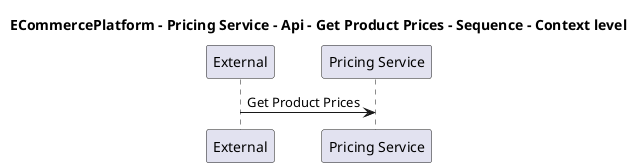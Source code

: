 @startuml

title ECommercePlatform - Pricing Service - Api - Get Product Prices - Sequence - Context level

participant "External" as C4InterFlow.SoftwareSystems.ExternalSystem
participant "Pricing Service" as ECommercePlatform.SoftwareSystems.PricingService

C4InterFlow.SoftwareSystems.ExternalSystem -> ECommercePlatform.SoftwareSystems.PricingService : Get Product Prices


@enduml
